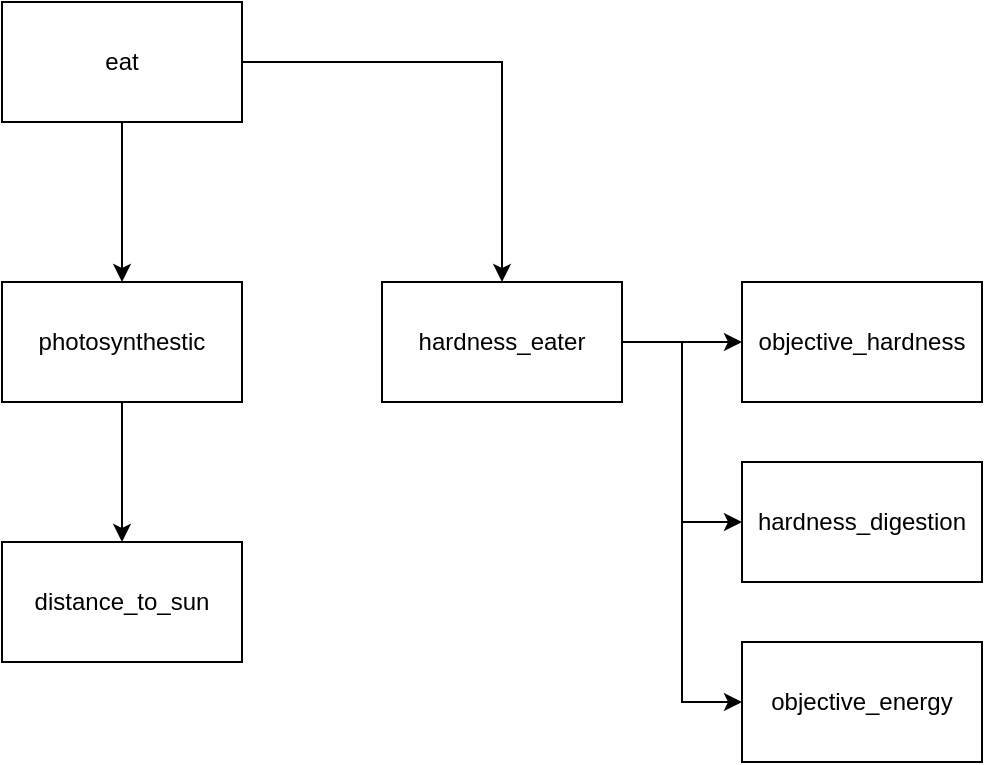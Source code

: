 <mxfile version="14.4.3" type="device"><diagram id="DdbZixcFPjNTVz2ULGtA" name="Página-1"><mxGraphModel dx="1326" dy="839" grid="1" gridSize="10" guides="1" tooltips="1" connect="1" arrows="1" fold="1" page="1" pageScale="1" pageWidth="827" pageHeight="1169" math="0" shadow="0"><root><mxCell id="0"/><mxCell id="1" parent="0"/><mxCell id="KilBW6UdMBTbXpmh3YJ1-14" value="" style="edgeStyle=orthogonalEdgeStyle;rounded=0;orthogonalLoop=1;jettySize=auto;html=1;" parent="1" source="KilBW6UdMBTbXpmh3YJ1-12" target="KilBW6UdMBTbXpmh3YJ1-13" edge="1"><mxGeometry relative="1" as="geometry"/></mxCell><mxCell id="KilBW6UdMBTbXpmh3YJ1-23" style="edgeStyle=orthogonalEdgeStyle;rounded=0;orthogonalLoop=1;jettySize=auto;html=1;" parent="1" source="KilBW6UdMBTbXpmh3YJ1-12" target="KilBW6UdMBTbXpmh3YJ1-19" edge="1"><mxGeometry relative="1" as="geometry"/></mxCell><mxCell id="KilBW6UdMBTbXpmh3YJ1-12" value="eat" style="rounded=0;whiteSpace=wrap;html=1;" parent="1" vertex="1"><mxGeometry x="320" y="210" width="120" height="60" as="geometry"/></mxCell><mxCell id="KilBW6UdMBTbXpmh3YJ1-16" style="edgeStyle=orthogonalEdgeStyle;rounded=0;orthogonalLoop=1;jettySize=auto;html=1;" parent="1" source="KilBW6UdMBTbXpmh3YJ1-13" target="KilBW6UdMBTbXpmh3YJ1-15" edge="1"><mxGeometry relative="1" as="geometry"/></mxCell><mxCell id="KilBW6UdMBTbXpmh3YJ1-13" value="photosynthestic" style="rounded=0;whiteSpace=wrap;html=1;" parent="1" vertex="1"><mxGeometry x="320" y="350" width="120" height="60" as="geometry"/></mxCell><mxCell id="KilBW6UdMBTbXpmh3YJ1-15" value="distance_to_sun" style="rounded=0;whiteSpace=wrap;html=1;" parent="1" vertex="1"><mxGeometry x="320" y="480" width="120" height="60" as="geometry"/></mxCell><mxCell id="KilBW6UdMBTbXpmh3YJ1-17" value="hardness_digestion" style="rounded=0;whiteSpace=wrap;html=1;" parent="1" vertex="1"><mxGeometry x="690" y="440" width="120" height="60" as="geometry"/></mxCell><mxCell id="KilBW6UdMBTbXpmh3YJ1-36" style="edgeStyle=orthogonalEdgeStyle;rounded=0;orthogonalLoop=1;jettySize=auto;html=1;" parent="1" source="KilBW6UdMBTbXpmh3YJ1-19" target="KilBW6UdMBTbXpmh3YJ1-20" edge="1"><mxGeometry relative="1" as="geometry"/></mxCell><mxCell id="KilBW6UdMBTbXpmh3YJ1-37" style="edgeStyle=orthogonalEdgeStyle;rounded=0;orthogonalLoop=1;jettySize=auto;html=1;entryX=0;entryY=0.5;entryDx=0;entryDy=0;" parent="1" source="KilBW6UdMBTbXpmh3YJ1-19" target="KilBW6UdMBTbXpmh3YJ1-17" edge="1"><mxGeometry relative="1" as="geometry"/></mxCell><mxCell id="KilBW6UdMBTbXpmh3YJ1-38" style="edgeStyle=orthogonalEdgeStyle;rounded=0;orthogonalLoop=1;jettySize=auto;html=1;entryX=0;entryY=0.5;entryDx=0;entryDy=0;" parent="1" source="KilBW6UdMBTbXpmh3YJ1-19" target="KilBW6UdMBTbXpmh3YJ1-26" edge="1"><mxGeometry relative="1" as="geometry"/></mxCell><mxCell id="KilBW6UdMBTbXpmh3YJ1-19" value="hardness_eater" style="rounded=0;whiteSpace=wrap;html=1;" parent="1" vertex="1"><mxGeometry x="510" y="350" width="120" height="60" as="geometry"/></mxCell><mxCell id="KilBW6UdMBTbXpmh3YJ1-20" value="objective_hardness" style="rounded=0;whiteSpace=wrap;html=1;" parent="1" vertex="1"><mxGeometry x="690" y="350" width="120" height="60" as="geometry"/></mxCell><mxCell id="KilBW6UdMBTbXpmh3YJ1-26" value="objective_energy" style="rounded=0;whiteSpace=wrap;html=1;" parent="1" vertex="1"><mxGeometry x="690" y="530" width="120" height="60" as="geometry"/></mxCell></root></mxGraphModel></diagram></mxfile>